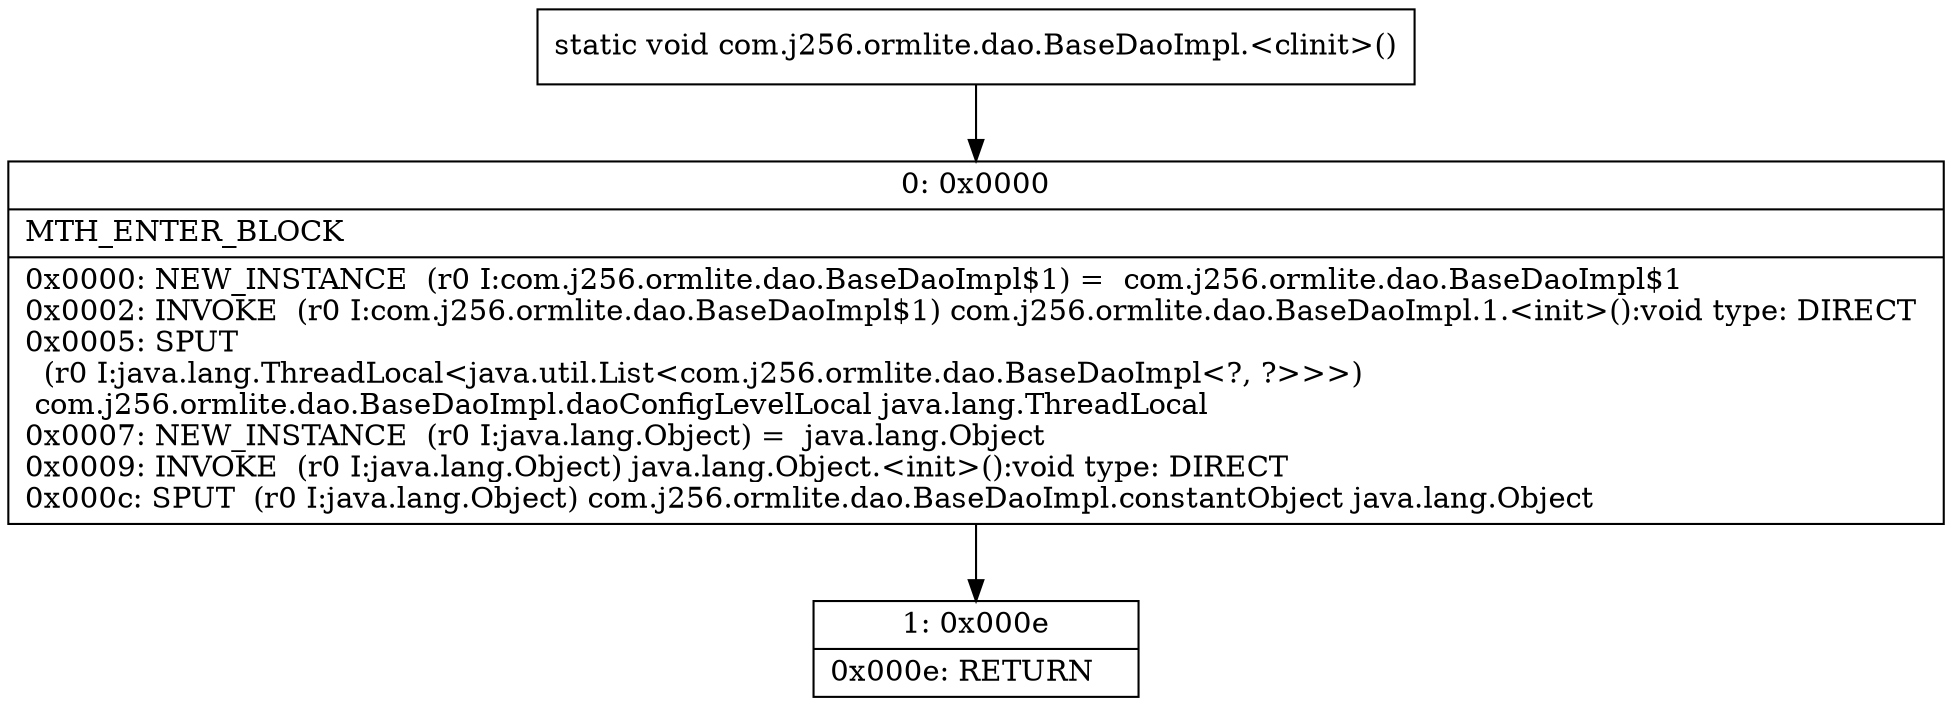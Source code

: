 digraph "CFG forcom.j256.ormlite.dao.BaseDaoImpl.\<clinit\>()V" {
Node_0 [shape=record,label="{0\:\ 0x0000|MTH_ENTER_BLOCK\l|0x0000: NEW_INSTANCE  (r0 I:com.j256.ormlite.dao.BaseDaoImpl$1) =  com.j256.ormlite.dao.BaseDaoImpl$1 \l0x0002: INVOKE  (r0 I:com.j256.ormlite.dao.BaseDaoImpl$1) com.j256.ormlite.dao.BaseDaoImpl.1.\<init\>():void type: DIRECT \l0x0005: SPUT  \l  (r0 I:java.lang.ThreadLocal\<java.util.List\<com.j256.ormlite.dao.BaseDaoImpl\<?, ?\>\>\>)\l com.j256.ormlite.dao.BaseDaoImpl.daoConfigLevelLocal java.lang.ThreadLocal \l0x0007: NEW_INSTANCE  (r0 I:java.lang.Object) =  java.lang.Object \l0x0009: INVOKE  (r0 I:java.lang.Object) java.lang.Object.\<init\>():void type: DIRECT \l0x000c: SPUT  (r0 I:java.lang.Object) com.j256.ormlite.dao.BaseDaoImpl.constantObject java.lang.Object \l}"];
Node_1 [shape=record,label="{1\:\ 0x000e|0x000e: RETURN   \l}"];
MethodNode[shape=record,label="{static void com.j256.ormlite.dao.BaseDaoImpl.\<clinit\>() }"];
MethodNode -> Node_0;
Node_0 -> Node_1;
}


